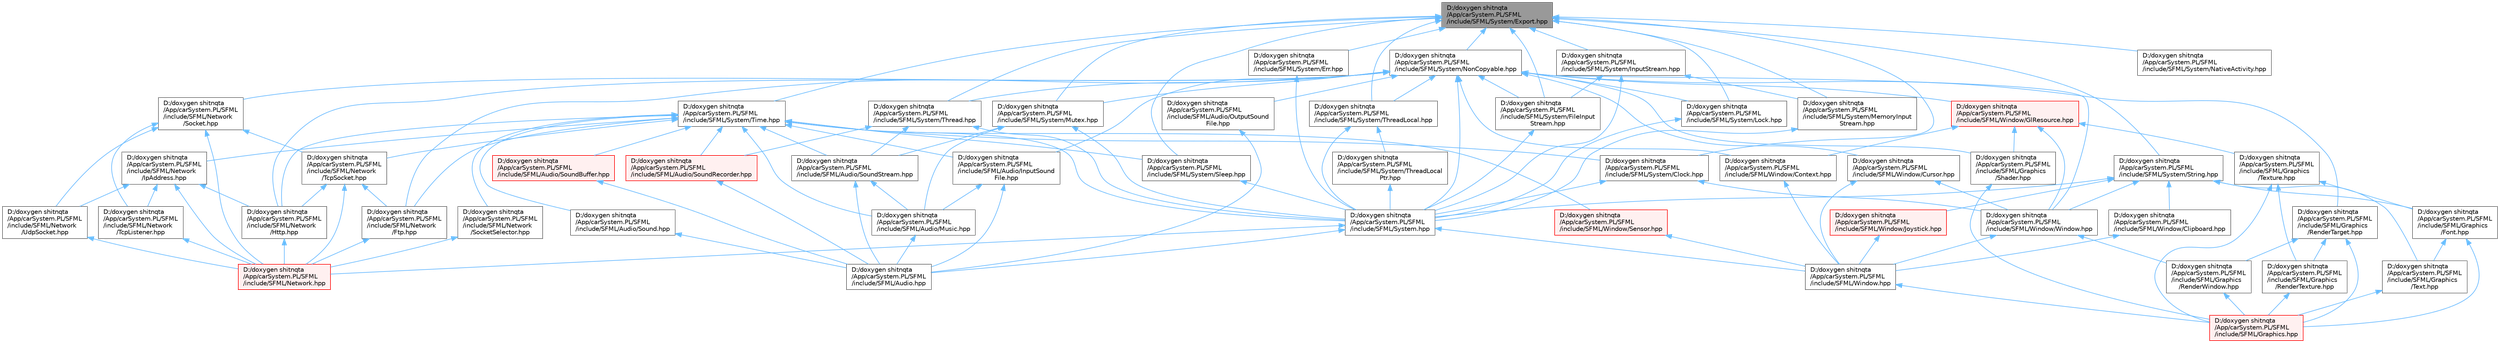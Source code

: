 digraph "D:/doxygen shitnqta/App/carSystem.PL/SFML/include/SFML/System/Export.hpp"
{
 // INTERACTIVE_SVG=YES
 // LATEX_PDF_SIZE
  bgcolor="transparent";
  edge [fontname=Helvetica,fontsize=10,labelfontname=Helvetica,labelfontsize=10];
  node [fontname=Helvetica,fontsize=10,shape=box,height=0.2,width=0.4];
  Node1 [id="Node000001",label="D:/doxygen shitnqta\l/App/carSystem.PL/SFML\l/include/SFML/System/Export.hpp",height=0.2,width=0.4,color="gray40", fillcolor="grey60", style="filled", fontcolor="black",tooltip=" "];
  Node1 -> Node2 [id="edge1_Node000001_Node000002",dir="back",color="steelblue1",style="solid",tooltip=" "];
  Node2 [id="Node000002",label="D:/doxygen shitnqta\l/App/carSystem.PL/SFML\l/include/SFML/System/Clock.hpp",height=0.2,width=0.4,color="grey40", fillcolor="white", style="filled",URL="$a00494.html",tooltip=" "];
  Node2 -> Node3 [id="edge2_Node000002_Node000003",dir="back",color="steelblue1",style="solid",tooltip=" "];
  Node3 [id="Node000003",label="D:/doxygen shitnqta\l/App/carSystem.PL/SFML\l/include/SFML/System.hpp",height=0.2,width=0.4,color="grey40", fillcolor="white", style="filled",URL="$a00566.html",tooltip=" "];
  Node3 -> Node4 [id="edge3_Node000003_Node000004",dir="back",color="steelblue1",style="solid",tooltip=" "];
  Node4 [id="Node000004",label="D:/doxygen shitnqta\l/App/carSystem.PL/SFML\l/include/SFML/Audio.hpp",height=0.2,width=0.4,color="grey40", fillcolor="white", style="filled",URL="$a00356.html",tooltip=" "];
  Node3 -> Node5 [id="edge4_Node000003_Node000005",dir="back",color="steelblue1",style="solid",tooltip=" "];
  Node5 [id="Node000005",label="D:/doxygen shitnqta\l/App/carSystem.PL/SFML\l/include/SFML/Network.hpp",height=0.2,width=0.4,color="red", fillcolor="#FFF0F0", style="filled",URL="$a00488.html",tooltip=" "];
  Node3 -> Node25 [id="edge5_Node000003_Node000025",dir="back",color="steelblue1",style="solid",tooltip=" "];
  Node25 [id="Node000025",label="D:/doxygen shitnqta\l/App/carSystem.PL/SFML\l/include/SFML/Window.hpp",height=0.2,width=0.4,color="grey40", fillcolor="white", style="filled",URL="$a00605.html",tooltip=" "];
  Node25 -> Node26 [id="edge6_Node000025_Node000026",dir="back",color="steelblue1",style="solid",tooltip=" "];
  Node26 [id="Node000026",label="D:/doxygen shitnqta\l/App/carSystem.PL/SFML\l/include/SFML/Graphics.hpp",height=0.2,width=0.4,color="red", fillcolor="#FFF0F0", style="filled",URL="$a00452.html",tooltip=" "];
  Node2 -> Node27 [id="edge7_Node000002_Node000027",dir="back",color="steelblue1",style="solid",tooltip=" "];
  Node27 [id="Node000027",label="D:/doxygen shitnqta\l/App/carSystem.PL/SFML\l/include/SFML/Window/Window.hpp",height=0.2,width=0.4,color="grey40", fillcolor="white", style="filled",URL="$a02218.html",tooltip=" "];
  Node27 -> Node28 [id="edge8_Node000027_Node000028",dir="back",color="steelblue1",style="solid",tooltip=" "];
  Node28 [id="Node000028",label="D:/doxygen shitnqta\l/App/carSystem.PL/SFML\l/include/SFML/Graphics\l/RenderWindow.hpp",height=0.2,width=0.4,color="grey40", fillcolor="white", style="filled",URL="$a00416.html",tooltip=" "];
  Node28 -> Node26 [id="edge9_Node000028_Node000026",dir="back",color="steelblue1",style="solid",tooltip=" "];
  Node27 -> Node25 [id="edge10_Node000027_Node000025",dir="back",color="steelblue1",style="solid",tooltip=" "];
  Node1 -> Node29 [id="edge11_Node000001_Node000029",dir="back",color="steelblue1",style="solid",tooltip=" "];
  Node29 [id="Node000029",label="D:/doxygen shitnqta\l/App/carSystem.PL/SFML\l/include/SFML/System/Err.hpp",height=0.2,width=0.4,color="grey40", fillcolor="white", style="filled",URL="$a00497.html",tooltip=" "];
  Node29 -> Node3 [id="edge12_Node000029_Node000003",dir="back",color="steelblue1",style="solid",tooltip=" "];
  Node1 -> Node30 [id="edge13_Node000001_Node000030",dir="back",color="steelblue1",style="solid",tooltip=" "];
  Node30 [id="Node000030",label="D:/doxygen shitnqta\l/App/carSystem.PL/SFML\l/include/SFML/System/FileInput\lStream.hpp",height=0.2,width=0.4,color="grey40", fillcolor="white", style="filled",URL="$a00500.html",tooltip=" "];
  Node30 -> Node3 [id="edge14_Node000030_Node000003",dir="back",color="steelblue1",style="solid",tooltip=" "];
  Node1 -> Node31 [id="edge15_Node000001_Node000031",dir="back",color="steelblue1",style="solid",tooltip=" "];
  Node31 [id="Node000031",label="D:/doxygen shitnqta\l/App/carSystem.PL/SFML\l/include/SFML/System/InputStream.hpp",height=0.2,width=0.4,color="grey40", fillcolor="white", style="filled",URL="$a00503.html",tooltip=" "];
  Node31 -> Node3 [id="edge16_Node000031_Node000003",dir="back",color="steelblue1",style="solid",tooltip=" "];
  Node31 -> Node30 [id="edge17_Node000031_Node000030",dir="back",color="steelblue1",style="solid",tooltip=" "];
  Node31 -> Node32 [id="edge18_Node000031_Node000032",dir="back",color="steelblue1",style="solid",tooltip=" "];
  Node32 [id="Node000032",label="D:/doxygen shitnqta\l/App/carSystem.PL/SFML\l/include/SFML/System/MemoryInput\lStream.hpp",height=0.2,width=0.4,color="grey40", fillcolor="white", style="filled",URL="$a00509.html",tooltip=" "];
  Node32 -> Node3 [id="edge19_Node000032_Node000003",dir="back",color="steelblue1",style="solid",tooltip=" "];
  Node1 -> Node33 [id="edge20_Node000001_Node000033",dir="back",color="steelblue1",style="solid",tooltip=" "];
  Node33 [id="Node000033",label="D:/doxygen shitnqta\l/App/carSystem.PL/SFML\l/include/SFML/System/Lock.hpp",height=0.2,width=0.4,color="grey40", fillcolor="white", style="filled",URL="$a00506.html",tooltip=" "];
  Node33 -> Node3 [id="edge21_Node000033_Node000003",dir="back",color="steelblue1",style="solid",tooltip=" "];
  Node1 -> Node32 [id="edge22_Node000001_Node000032",dir="back",color="steelblue1",style="solid",tooltip=" "];
  Node1 -> Node34 [id="edge23_Node000001_Node000034",dir="back",color="steelblue1",style="solid",tooltip=" "];
  Node34 [id="Node000034",label="D:/doxygen shitnqta\l/App/carSystem.PL/SFML\l/include/SFML/System/Mutex.hpp",height=0.2,width=0.4,color="grey40", fillcolor="white", style="filled",URL="$a00512.html",tooltip=" "];
  Node34 -> Node35 [id="edge24_Node000034_Node000035",dir="back",color="steelblue1",style="solid",tooltip=" "];
  Node35 [id="Node000035",label="D:/doxygen shitnqta\l/App/carSystem.PL/SFML\l/include/SFML/Audio/Music.hpp",height=0.2,width=0.4,color="grey40", fillcolor="white", style="filled",URL="$a00320.html",tooltip=" "];
  Node35 -> Node4 [id="edge25_Node000035_Node000004",dir="back",color="steelblue1",style="solid",tooltip=" "];
  Node34 -> Node36 [id="edge26_Node000034_Node000036",dir="back",color="steelblue1",style="solid",tooltip=" "];
  Node36 [id="Node000036",label="D:/doxygen shitnqta\l/App/carSystem.PL/SFML\l/include/SFML/Audio/SoundStream.hpp",height=0.2,width=0.4,color="grey40", fillcolor="white", style="filled",URL="$a00353.html",tooltip=" "];
  Node36 -> Node4 [id="edge27_Node000036_Node000004",dir="back",color="steelblue1",style="solid",tooltip=" "];
  Node36 -> Node35 [id="edge28_Node000036_Node000035",dir="back",color="steelblue1",style="solid",tooltip=" "];
  Node34 -> Node3 [id="edge29_Node000034_Node000003",dir="back",color="steelblue1",style="solid",tooltip=" "];
  Node1 -> Node37 [id="edge30_Node000001_Node000037",dir="back",color="steelblue1",style="solid",tooltip=" "];
  Node37 [id="Node000037",label="D:/doxygen shitnqta\l/App/carSystem.PL/SFML\l/include/SFML/System/NativeActivity.hpp",height=0.2,width=0.4,color="grey40", fillcolor="white", style="filled",URL="$a00515.html",tooltip=" "];
  Node1 -> Node38 [id="edge31_Node000001_Node000038",dir="back",color="steelblue1",style="solid",tooltip=" "];
  Node38 [id="Node000038",label="D:/doxygen shitnqta\l/App/carSystem.PL/SFML\l/include/SFML/System/NonCopyable.hpp",height=0.2,width=0.4,color="grey40", fillcolor="white", style="filled",URL="$a00518.html",tooltip=" "];
  Node38 -> Node39 [id="edge32_Node000038_Node000039",dir="back",color="steelblue1",style="solid",tooltip=" "];
  Node39 [id="Node000039",label="D:/doxygen shitnqta\l/App/carSystem.PL/SFML\l/include/SFML/Audio/InputSound\lFile.hpp",height=0.2,width=0.4,color="grey40", fillcolor="white", style="filled",URL="$a00314.html",tooltip=" "];
  Node39 -> Node4 [id="edge33_Node000039_Node000004",dir="back",color="steelblue1",style="solid",tooltip=" "];
  Node39 -> Node35 [id="edge34_Node000039_Node000035",dir="back",color="steelblue1",style="solid",tooltip=" "];
  Node38 -> Node40 [id="edge35_Node000038_Node000040",dir="back",color="steelblue1",style="solid",tooltip=" "];
  Node40 [id="Node000040",label="D:/doxygen shitnqta\l/App/carSystem.PL/SFML\l/include/SFML/Audio/OutputSound\lFile.hpp",height=0.2,width=0.4,color="grey40", fillcolor="white", style="filled",URL="$a00323.html",tooltip=" "];
  Node40 -> Node4 [id="edge36_Node000040_Node000004",dir="back",color="steelblue1",style="solid",tooltip=" "];
  Node38 -> Node41 [id="edge37_Node000038_Node000041",dir="back",color="steelblue1",style="solid",tooltip=" "];
  Node41 [id="Node000041",label="D:/doxygen shitnqta\l/App/carSystem.PL/SFML\l/include/SFML/Graphics\l/RenderTarget.hpp",height=0.2,width=0.4,color="grey40", fillcolor="white", style="filled",URL="$a00410.html",tooltip=" "];
  Node41 -> Node26 [id="edge38_Node000041_Node000026",dir="back",color="steelblue1",style="solid",tooltip=" "];
  Node41 -> Node42 [id="edge39_Node000041_Node000042",dir="back",color="steelblue1",style="solid",tooltip=" "];
  Node42 [id="Node000042",label="D:/doxygen shitnqta\l/App/carSystem.PL/SFML\l/include/SFML/Graphics\l/RenderTexture.hpp",height=0.2,width=0.4,color="grey40", fillcolor="white", style="filled",URL="$a00413.html",tooltip=" "];
  Node42 -> Node26 [id="edge40_Node000042_Node000026",dir="back",color="steelblue1",style="solid",tooltip=" "];
  Node41 -> Node28 [id="edge41_Node000041_Node000028",dir="back",color="steelblue1",style="solid",tooltip=" "];
  Node38 -> Node43 [id="edge42_Node000038_Node000043",dir="back",color="steelblue1",style="solid",tooltip=" "];
  Node43 [id="Node000043",label="D:/doxygen shitnqta\l/App/carSystem.PL/SFML\l/include/SFML/Graphics\l/Shader.hpp",height=0.2,width=0.4,color="grey40", fillcolor="white", style="filled",URL="$a00419.html",tooltip=" "];
  Node43 -> Node26 [id="edge43_Node000043_Node000026",dir="back",color="steelblue1",style="solid",tooltip=" "];
  Node38 -> Node44 [id="edge44_Node000038_Node000044",dir="back",color="steelblue1",style="solid",tooltip=" "];
  Node44 [id="Node000044",label="D:/doxygen shitnqta\l/App/carSystem.PL/SFML\l/include/SFML/Network\l/Ftp.hpp",height=0.2,width=0.4,color="grey40", fillcolor="white", style="filled",URL="$a00458.html",tooltip=" "];
  Node44 -> Node5 [id="edge45_Node000044_Node000005",dir="back",color="steelblue1",style="solid",tooltip=" "];
  Node38 -> Node45 [id="edge46_Node000038_Node000045",dir="back",color="steelblue1",style="solid",tooltip=" "];
  Node45 [id="Node000045",label="D:/doxygen shitnqta\l/App/carSystem.PL/SFML\l/include/SFML/Network\l/Http.hpp",height=0.2,width=0.4,color="grey40", fillcolor="white", style="filled",URL="$a00461.html",tooltip=" "];
  Node45 -> Node5 [id="edge47_Node000045_Node000005",dir="back",color="steelblue1",style="solid",tooltip=" "];
  Node38 -> Node46 [id="edge48_Node000038_Node000046",dir="back",color="steelblue1",style="solid",tooltip=" "];
  Node46 [id="Node000046",label="D:/doxygen shitnqta\l/App/carSystem.PL/SFML\l/include/SFML/Network\l/Socket.hpp",height=0.2,width=0.4,color="grey40", fillcolor="white", style="filled",URL="$a00470.html",tooltip=" "];
  Node46 -> Node5 [id="edge49_Node000046_Node000005",dir="back",color="steelblue1",style="solid",tooltip=" "];
  Node46 -> Node47 [id="edge50_Node000046_Node000047",dir="back",color="steelblue1",style="solid",tooltip=" "];
  Node47 [id="Node000047",label="D:/doxygen shitnqta\l/App/carSystem.PL/SFML\l/include/SFML/Network\l/TcpListener.hpp",height=0.2,width=0.4,color="grey40", fillcolor="white", style="filled",URL="$a00479.html",tooltip=" "];
  Node47 -> Node5 [id="edge51_Node000047_Node000005",dir="back",color="steelblue1",style="solid",tooltip=" "];
  Node46 -> Node48 [id="edge52_Node000046_Node000048",dir="back",color="steelblue1",style="solid",tooltip=" "];
  Node48 [id="Node000048",label="D:/doxygen shitnqta\l/App/carSystem.PL/SFML\l/include/SFML/Network\l/TcpSocket.hpp",height=0.2,width=0.4,color="grey40", fillcolor="white", style="filled",URL="$a00482.html",tooltip=" "];
  Node48 -> Node5 [id="edge53_Node000048_Node000005",dir="back",color="steelblue1",style="solid",tooltip=" "];
  Node48 -> Node44 [id="edge54_Node000048_Node000044",dir="back",color="steelblue1",style="solid",tooltip=" "];
  Node48 -> Node45 [id="edge55_Node000048_Node000045",dir="back",color="steelblue1",style="solid",tooltip=" "];
  Node46 -> Node49 [id="edge56_Node000046_Node000049",dir="back",color="steelblue1",style="solid",tooltip=" "];
  Node49 [id="Node000049",label="D:/doxygen shitnqta\l/App/carSystem.PL/SFML\l/include/SFML/Network\l/UdpSocket.hpp",height=0.2,width=0.4,color="grey40", fillcolor="white", style="filled",URL="$a00485.html",tooltip=" "];
  Node49 -> Node5 [id="edge57_Node000049_Node000005",dir="back",color="steelblue1",style="solid",tooltip=" "];
  Node38 -> Node3 [id="edge58_Node000038_Node000003",dir="back",color="steelblue1",style="solid",tooltip=" "];
  Node38 -> Node30 [id="edge59_Node000038_Node000030",dir="back",color="steelblue1",style="solid",tooltip=" "];
  Node38 -> Node33 [id="edge60_Node000038_Node000033",dir="back",color="steelblue1",style="solid",tooltip=" "];
  Node38 -> Node34 [id="edge61_Node000038_Node000034",dir="back",color="steelblue1",style="solid",tooltip=" "];
  Node38 -> Node50 [id="edge62_Node000038_Node000050",dir="back",color="steelblue1",style="solid",tooltip=" "];
  Node50 [id="Node000050",label="D:/doxygen shitnqta\l/App/carSystem.PL/SFML\l/include/SFML/System/Thread.hpp",height=0.2,width=0.4,color="grey40", fillcolor="white", style="filled",URL="$a00530.html",tooltip=" "];
  Node50 -> Node51 [id="edge63_Node000050_Node000051",dir="back",color="steelblue1",style="solid",tooltip=" "];
  Node51 [id="Node000051",label="D:/doxygen shitnqta\l/App/carSystem.PL/SFML\l/include/SFML/Audio/SoundRecorder.hpp",height=0.2,width=0.4,color="red", fillcolor="#FFF0F0", style="filled",URL="$a00347.html",tooltip=" "];
  Node51 -> Node4 [id="edge64_Node000051_Node000004",dir="back",color="steelblue1",style="solid",tooltip=" "];
  Node50 -> Node36 [id="edge65_Node000050_Node000036",dir="back",color="steelblue1",style="solid",tooltip=" "];
  Node50 -> Node3 [id="edge66_Node000050_Node000003",dir="back",color="steelblue1",style="solid",tooltip=" "];
  Node38 -> Node53 [id="edge67_Node000038_Node000053",dir="back",color="steelblue1",style="solid",tooltip=" "];
  Node53 [id="Node000053",label="D:/doxygen shitnqta\l/App/carSystem.PL/SFML\l/include/SFML/System/ThreadLocal.hpp",height=0.2,width=0.4,color="grey40", fillcolor="white", style="filled",URL="$a00536.html",tooltip=" "];
  Node53 -> Node3 [id="edge68_Node000053_Node000003",dir="back",color="steelblue1",style="solid",tooltip=" "];
  Node53 -> Node54 [id="edge69_Node000053_Node000054",dir="back",color="steelblue1",style="solid",tooltip=" "];
  Node54 [id="Node000054",label="D:/doxygen shitnqta\l/App/carSystem.PL/SFML\l/include/SFML/System/ThreadLocal\lPtr.hpp",height=0.2,width=0.4,color="grey40", fillcolor="white", style="filled",URL="$a00539.html",tooltip=" "];
  Node54 -> Node3 [id="edge70_Node000054_Node000003",dir="back",color="steelblue1",style="solid",tooltip=" "];
  Node38 -> Node55 [id="edge71_Node000038_Node000055",dir="back",color="steelblue1",style="solid",tooltip=" "];
  Node55 [id="Node000055",label="D:/doxygen shitnqta\l/App/carSystem.PL/SFML\l/include/SFML/Window/Context.hpp",height=0.2,width=0.4,color="grey40", fillcolor="white", style="filled",URL="$a00572.html",tooltip=" "];
  Node55 -> Node25 [id="edge72_Node000055_Node000025",dir="back",color="steelblue1",style="solid",tooltip=" "];
  Node38 -> Node56 [id="edge73_Node000038_Node000056",dir="back",color="steelblue1",style="solid",tooltip=" "];
  Node56 [id="Node000056",label="D:/doxygen shitnqta\l/App/carSystem.PL/SFML\l/include/SFML/Window/Cursor.hpp",height=0.2,width=0.4,color="grey40", fillcolor="white", style="filled",URL="$a00578.html",tooltip=" "];
  Node56 -> Node25 [id="edge74_Node000056_Node000025",dir="back",color="steelblue1",style="solid",tooltip=" "];
  Node56 -> Node27 [id="edge75_Node000056_Node000027",dir="back",color="steelblue1",style="solid",tooltip=" "];
  Node38 -> Node57 [id="edge76_Node000038_Node000057",dir="back",color="steelblue1",style="solid",tooltip=" "];
  Node57 [id="Node000057",label="D:/doxygen shitnqta\l/App/carSystem.PL/SFML\l/include/SFML/Window/GlResource.hpp",height=0.2,width=0.4,color="red", fillcolor="#FFF0F0", style="filled",URL="$a00584.html",tooltip=" "];
  Node57 -> Node43 [id="edge77_Node000057_Node000043",dir="back",color="steelblue1",style="solid",tooltip=" "];
  Node57 -> Node58 [id="edge78_Node000057_Node000058",dir="back",color="steelblue1",style="solid",tooltip=" "];
  Node58 [id="Node000058",label="D:/doxygen shitnqta\l/App/carSystem.PL/SFML\l/include/SFML/Graphics\l/Texture.hpp",height=0.2,width=0.4,color="grey40", fillcolor="white", style="filled",URL="$a00431.html",tooltip=" "];
  Node58 -> Node26 [id="edge79_Node000058_Node000026",dir="back",color="steelblue1",style="solid",tooltip=" "];
  Node58 -> Node59 [id="edge80_Node000058_Node000059",dir="back",color="steelblue1",style="solid",tooltip=" "];
  Node59 [id="Node000059",label="D:/doxygen shitnqta\l/App/carSystem.PL/SFML\l/include/SFML/Graphics\l/Font.hpp",height=0.2,width=0.4,color="grey40", fillcolor="white", style="filled",URL="$a00380.html",tooltip=" "];
  Node59 -> Node26 [id="edge81_Node000059_Node000026",dir="back",color="steelblue1",style="solid",tooltip=" "];
  Node59 -> Node60 [id="edge82_Node000059_Node000060",dir="back",color="steelblue1",style="solid",tooltip=" "];
  Node60 [id="Node000060",label="D:/doxygen shitnqta\l/App/carSystem.PL/SFML\l/include/SFML/Graphics\l/Text.hpp",height=0.2,width=0.4,color="grey40", fillcolor="white", style="filled",URL="$a00428.html",tooltip=" "];
  Node60 -> Node26 [id="edge83_Node000060_Node000026",dir="back",color="steelblue1",style="solid",tooltip=" "];
  Node58 -> Node42 [id="edge84_Node000058_Node000042",dir="back",color="steelblue1",style="solid",tooltip=" "];
  Node57 -> Node55 [id="edge85_Node000057_Node000055",dir="back",color="steelblue1",style="solid",tooltip=" "];
  Node57 -> Node27 [id="edge86_Node000057_Node000027",dir="back",color="steelblue1",style="solid",tooltip=" "];
  Node38 -> Node27 [id="edge87_Node000038_Node000027",dir="back",color="steelblue1",style="solid",tooltip=" "];
  Node1 -> Node62 [id="edge88_Node000001_Node000062",dir="back",color="steelblue1",style="solid",tooltip=" "];
  Node62 [id="Node000062",label="D:/doxygen shitnqta\l/App/carSystem.PL/SFML\l/include/SFML/System/Sleep.hpp",height=0.2,width=0.4,color="grey40", fillcolor="white", style="filled",URL="$a00521.html",tooltip=" "];
  Node62 -> Node3 [id="edge89_Node000062_Node000003",dir="back",color="steelblue1",style="solid",tooltip=" "];
  Node1 -> Node63 [id="edge90_Node000001_Node000063",dir="back",color="steelblue1",style="solid",tooltip=" "];
  Node63 [id="Node000063",label="D:/doxygen shitnqta\l/App/carSystem.PL/SFML\l/include/SFML/System/String.hpp",height=0.2,width=0.4,color="grey40", fillcolor="white", style="filled",URL="$a00524.html",tooltip=" "];
  Node63 -> Node59 [id="edge91_Node000063_Node000059",dir="back",color="steelblue1",style="solid",tooltip=" "];
  Node63 -> Node60 [id="edge92_Node000063_Node000060",dir="back",color="steelblue1",style="solid",tooltip=" "];
  Node63 -> Node3 [id="edge93_Node000063_Node000003",dir="back",color="steelblue1",style="solid",tooltip=" "];
  Node63 -> Node64 [id="edge94_Node000063_Node000064",dir="back",color="steelblue1",style="solid",tooltip=" "];
  Node64 [id="Node000064",label="D:/doxygen shitnqta\l/App/carSystem.PL/SFML\l/include/SFML/Window/Clipboard.hpp",height=0.2,width=0.4,color="grey40", fillcolor="white", style="filled",URL="$a00569.html",tooltip=" "];
  Node64 -> Node25 [id="edge95_Node000064_Node000025",dir="back",color="steelblue1",style="solid",tooltip=" "];
  Node63 -> Node65 [id="edge96_Node000063_Node000065",dir="back",color="steelblue1",style="solid",tooltip=" "];
  Node65 [id="Node000065",label="D:/doxygen shitnqta\l/App/carSystem.PL/SFML\l/include/SFML/Window/Joystick.hpp",height=0.2,width=0.4,color="red", fillcolor="#FFF0F0", style="filled",URL="$a00587.html",tooltip=" "];
  Node65 -> Node25 [id="edge97_Node000065_Node000025",dir="back",color="steelblue1",style="solid",tooltip=" "];
  Node63 -> Node27 [id="edge98_Node000063_Node000027",dir="back",color="steelblue1",style="solid",tooltip=" "];
  Node1 -> Node50 [id="edge99_Node000001_Node000050",dir="back",color="steelblue1",style="solid",tooltip=" "];
  Node1 -> Node53 [id="edge100_Node000001_Node000053",dir="back",color="steelblue1",style="solid",tooltip=" "];
  Node1 -> Node67 [id="edge101_Node000001_Node000067",dir="back",color="steelblue1",style="solid",tooltip=" "];
  Node67 [id="Node000067",label="D:/doxygen shitnqta\l/App/carSystem.PL/SFML\l/include/SFML/System/Time.hpp",height=0.2,width=0.4,color="grey40", fillcolor="white", style="filled",URL="$a00545.html",tooltip=" "];
  Node67 -> Node39 [id="edge102_Node000067_Node000039",dir="back",color="steelblue1",style="solid",tooltip=" "];
  Node67 -> Node35 [id="edge103_Node000067_Node000035",dir="back",color="steelblue1",style="solid",tooltip=" "];
  Node67 -> Node68 [id="edge104_Node000067_Node000068",dir="back",color="steelblue1",style="solid",tooltip=" "];
  Node68 [id="Node000068",label="D:/doxygen shitnqta\l/App/carSystem.PL/SFML\l/include/SFML/Audio/Sound.hpp",height=0.2,width=0.4,color="grey40", fillcolor="white", style="filled",URL="$a00326.html",tooltip=" "];
  Node68 -> Node4 [id="edge105_Node000068_Node000004",dir="back",color="steelblue1",style="solid",tooltip=" "];
  Node67 -> Node69 [id="edge106_Node000067_Node000069",dir="back",color="steelblue1",style="solid",tooltip=" "];
  Node69 [id="Node000069",label="D:/doxygen shitnqta\l/App/carSystem.PL/SFML\l/include/SFML/Audio/SoundBuffer.hpp",height=0.2,width=0.4,color="red", fillcolor="#FFF0F0", style="filled",URL="$a00329.html",tooltip=" "];
  Node69 -> Node4 [id="edge107_Node000069_Node000004",dir="back",color="steelblue1",style="solid",tooltip=" "];
  Node67 -> Node51 [id="edge108_Node000067_Node000051",dir="back",color="steelblue1",style="solid",tooltip=" "];
  Node67 -> Node36 [id="edge109_Node000067_Node000036",dir="back",color="steelblue1",style="solid",tooltip=" "];
  Node67 -> Node44 [id="edge110_Node000067_Node000044",dir="back",color="steelblue1",style="solid",tooltip=" "];
  Node67 -> Node45 [id="edge111_Node000067_Node000045",dir="back",color="steelblue1",style="solid",tooltip=" "];
  Node67 -> Node70 [id="edge112_Node000067_Node000070",dir="back",color="steelblue1",style="solid",tooltip=" "];
  Node70 [id="Node000070",label="D:/doxygen shitnqta\l/App/carSystem.PL/SFML\l/include/SFML/Network\l/IpAddress.hpp",height=0.2,width=0.4,color="grey40", fillcolor="white", style="filled",URL="$a00464.html",tooltip=" "];
  Node70 -> Node5 [id="edge113_Node000070_Node000005",dir="back",color="steelblue1",style="solid",tooltip=" "];
  Node70 -> Node45 [id="edge114_Node000070_Node000045",dir="back",color="steelblue1",style="solid",tooltip=" "];
  Node70 -> Node47 [id="edge115_Node000070_Node000047",dir="back",color="steelblue1",style="solid",tooltip=" "];
  Node70 -> Node49 [id="edge116_Node000070_Node000049",dir="back",color="steelblue1",style="solid",tooltip=" "];
  Node67 -> Node71 [id="edge117_Node000067_Node000071",dir="back",color="steelblue1",style="solid",tooltip=" "];
  Node71 [id="Node000071",label="D:/doxygen shitnqta\l/App/carSystem.PL/SFML\l/include/SFML/Network\l/SocketSelector.hpp",height=0.2,width=0.4,color="grey40", fillcolor="white", style="filled",URL="$a00476.html",tooltip=" "];
  Node71 -> Node5 [id="edge118_Node000071_Node000005",dir="back",color="steelblue1",style="solid",tooltip=" "];
  Node67 -> Node48 [id="edge119_Node000067_Node000048",dir="back",color="steelblue1",style="solid",tooltip=" "];
  Node67 -> Node3 [id="edge120_Node000067_Node000003",dir="back",color="steelblue1",style="solid",tooltip=" "];
  Node67 -> Node2 [id="edge121_Node000067_Node000002",dir="back",color="steelblue1",style="solid",tooltip=" "];
  Node67 -> Node62 [id="edge122_Node000067_Node000062",dir="back",color="steelblue1",style="solid",tooltip=" "];
  Node67 -> Node72 [id="edge123_Node000067_Node000072",dir="back",color="steelblue1",style="solid",tooltip=" "];
  Node72 [id="Node000072",label="D:/doxygen shitnqta\l/App/carSystem.PL/SFML\l/include/SFML/Window/Sensor.hpp",height=0.2,width=0.4,color="red", fillcolor="#FFF0F0", style="filled",URL="$a00596.html",tooltip=" "];
  Node72 -> Node25 [id="edge124_Node000072_Node000025",dir="back",color="steelblue1",style="solid",tooltip=" "];
}

